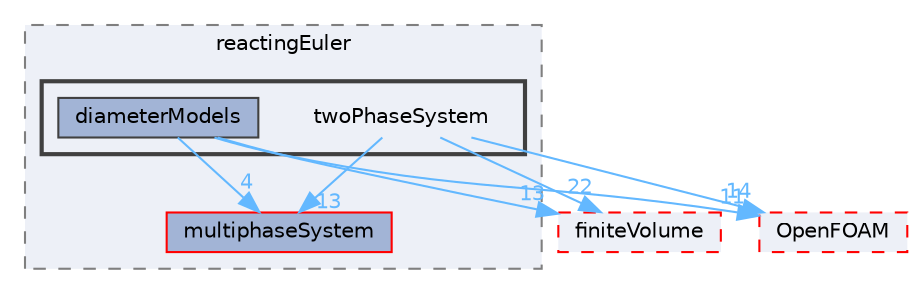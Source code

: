 digraph "src/phaseSystemModels/reactingEuler/twoPhaseSystem"
{
 // LATEX_PDF_SIZE
  bgcolor="transparent";
  edge [fontname=Helvetica,fontsize=10,labelfontname=Helvetica,labelfontsize=10];
  node [fontname=Helvetica,fontsize=10,shape=box,height=0.2,width=0.4];
  compound=true
  subgraph clusterdir_7263d3bc03bb574c88ee6a985fde1644 {
    graph [ bgcolor="#edf0f7", pencolor="grey50", label="reactingEuler", fontname=Helvetica,fontsize=10 style="filled,dashed", URL="dir_7263d3bc03bb574c88ee6a985fde1644.html",tooltip=""]
  dir_4edcd2f80655d7be3718758b13a7ab40 [label="multiphaseSystem", fillcolor="#a2b4d6", color="red", style="filled", URL="dir_4edcd2f80655d7be3718758b13a7ab40.html",tooltip=""];
  subgraph clusterdir_92e418b4bb5ba35fe922dff3d1647b56 {
    graph [ bgcolor="#edf0f7", pencolor="grey25", label="", fontname=Helvetica,fontsize=10 style="filled,bold", URL="dir_92e418b4bb5ba35fe922dff3d1647b56.html",tooltip=""]
    dir_92e418b4bb5ba35fe922dff3d1647b56 [shape=plaintext, label="twoPhaseSystem"];
  dir_7dec14875f95fddb39b8c4a926d940e4 [label="diameterModels", fillcolor="#a2b4d6", color="grey25", style="filled", URL="dir_7dec14875f95fddb39b8c4a926d940e4.html",tooltip=""];
  }
  }
  dir_9bd15774b555cf7259a6fa18f99fe99b [label="finiteVolume", fillcolor="#edf0f7", color="red", style="filled,dashed", URL="dir_9bd15774b555cf7259a6fa18f99fe99b.html",tooltip=""];
  dir_c5473ff19b20e6ec4dfe5c310b3778a8 [label="OpenFOAM", fillcolor="#edf0f7", color="red", style="filled,dashed", URL="dir_c5473ff19b20e6ec4dfe5c310b3778a8.html",tooltip=""];
  dir_92e418b4bb5ba35fe922dff3d1647b56->dir_4edcd2f80655d7be3718758b13a7ab40 [headlabel="13", labeldistance=1.5 headhref="dir_004174_002496.html" href="dir_004174_002496.html" color="steelblue1" fontcolor="steelblue1"];
  dir_92e418b4bb5ba35fe922dff3d1647b56->dir_9bd15774b555cf7259a6fa18f99fe99b [headlabel="22", labeldistance=1.5 headhref="dir_004174_001387.html" href="dir_004174_001387.html" color="steelblue1" fontcolor="steelblue1"];
  dir_92e418b4bb5ba35fe922dff3d1647b56->dir_c5473ff19b20e6ec4dfe5c310b3778a8 [headlabel="14", labeldistance=1.5 headhref="dir_004174_002695.html" href="dir_004174_002695.html" color="steelblue1" fontcolor="steelblue1"];
  dir_7dec14875f95fddb39b8c4a926d940e4->dir_c5473ff19b20e6ec4dfe5c310b3778a8 [headlabel="11", labeldistance=1.5 headhref="dir_000917_002695.html" href="dir_000917_002695.html" color="steelblue1" fontcolor="steelblue1"];
  dir_7dec14875f95fddb39b8c4a926d940e4->dir_9bd15774b555cf7259a6fa18f99fe99b [headlabel="13", labeldistance=1.5 headhref="dir_000917_001387.html" href="dir_000917_001387.html" color="steelblue1" fontcolor="steelblue1"];
  dir_7dec14875f95fddb39b8c4a926d940e4->dir_4edcd2f80655d7be3718758b13a7ab40 [headlabel="4", labeldistance=1.5 headhref="dir_000917_002496.html" href="dir_000917_002496.html" color="steelblue1" fontcolor="steelblue1"];
}
